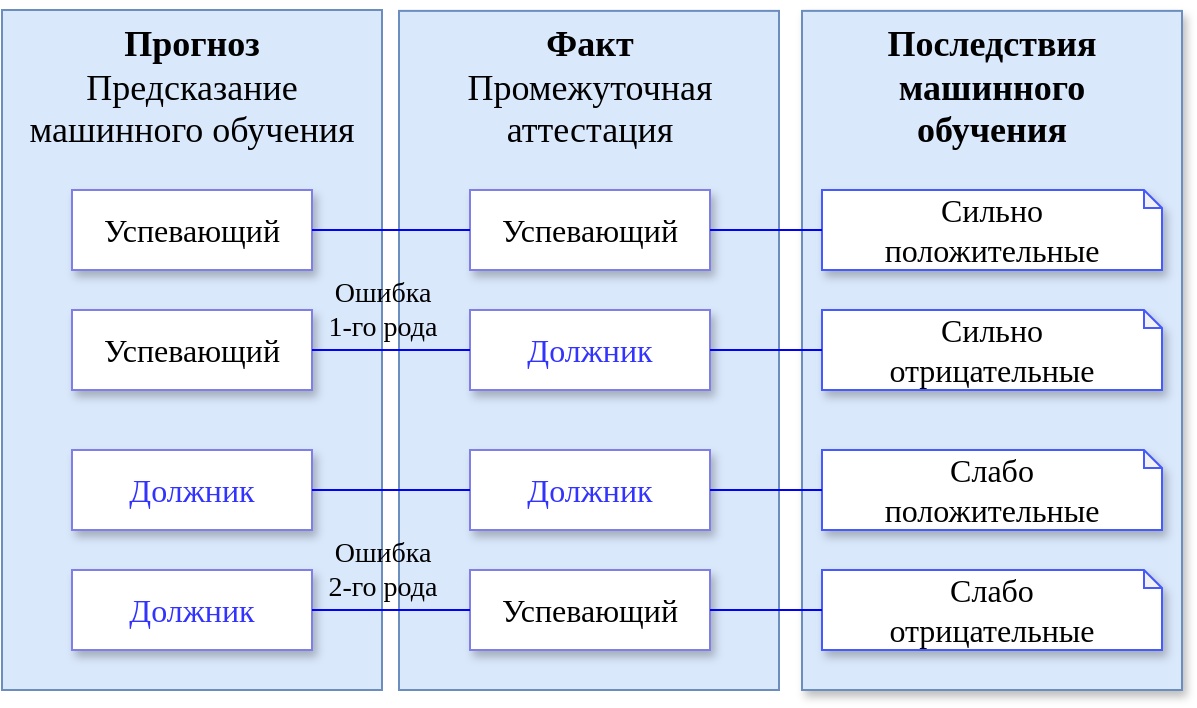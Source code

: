 <mxfile version="22.0.8" type="github">
  <diagram name="Page-1" id="e3a06f82-3646-2815-327d-82caf3d4e204">
    <mxGraphModel dx="1420" dy="744" grid="1" gridSize="10" guides="1" tooltips="1" connect="1" arrows="1" fold="1" page="1" pageScale="1" pageWidth="827" pageHeight="1169" background="none" math="0" shadow="0">
      <root>
        <mxCell id="0" style=";html=1;" />
        <mxCell id="1" style=";html=1;" parent="0" />
        <mxCell id="6a7d8f32e03d9370-59" value="&lt;font style=&quot;font-size: 18px;&quot; face=&quot;Calibri&quot;&gt;&lt;span style=&quot;&quot;&gt;&lt;b&gt;Факт&lt;/b&gt;&lt;br&gt;Промежуточная аттестация&lt;br&gt;&lt;/span&gt;&lt;/font&gt;" style="whiteSpace=wrap;html=1;fillColor=#dae8fc;fontSize=14;strokeColor=#6c8ebf;verticalAlign=top;" parent="1" vertex="1">
          <mxGeometry x="318.5" y="80.44" width="190" height="339.56" as="geometry" />
        </mxCell>
        <mxCell id="6a7d8f32e03d9370-57" value="&lt;font style=&quot;font-size: 18px;&quot; face=&quot;Calibri&quot;&gt;&lt;b&gt;Прогноз&lt;/b&gt;&lt;br&gt;Предсказание&lt;br&gt;машинного обучения&lt;br&gt;&lt;/font&gt;" style="whiteSpace=wrap;html=1;fillColor=#dae8fc;fontSize=14;strokeColor=#6c8ebf;verticalAlign=top;" parent="1" vertex="1">
          <mxGeometry x="120" y="80" width="190" height="340" as="geometry" />
        </mxCell>
        <mxCell id="Rmyz0eIJAW2nJohLAHlB-1" value="&lt;font style=&quot;font-size: 18px;&quot; face=&quot;Calibri&quot;&gt;&lt;span style=&quot;&quot;&gt;&lt;b&gt;Последствия машинного&lt;br&gt;обучения&lt;/b&gt;&lt;br&gt;&lt;/span&gt;&lt;/font&gt;" style="whiteSpace=wrap;html=1;fillColor=#dae8fc;fontSize=14;strokeColor=#6c8ebf;verticalAlign=top;shadow=1;" parent="1" vertex="1">
          <mxGeometry x="520" y="80.44" width="190" height="339.56" as="geometry" />
        </mxCell>
        <mxCell id="0L1pSdcY96lbb22dAQDU-1" value="&lt;font style=&quot;font-size: 16px;&quot; face=&quot;Calibri&quot;&gt;Должник&lt;/font&gt;" style="rounded=0;whiteSpace=wrap;html=1;strokeColor=#807ee7;shadow=1;fontColor=#3333FF;" vertex="1" parent="1">
          <mxGeometry x="155" y="300" width="120" height="40" as="geometry" />
        </mxCell>
        <mxCell id="0L1pSdcY96lbb22dAQDU-6" value="&lt;font style=&quot;font-size: 16px;&quot; face=&quot;Calibri&quot;&gt;Должник&lt;/font&gt;" style="rounded=0;whiteSpace=wrap;html=1;strokeColor=#807ee7;shadow=1;fontColor=#3333FF;" vertex="1" parent="1">
          <mxGeometry x="354" y="300" width="120" height="40" as="geometry" />
        </mxCell>
        <mxCell id="0L1pSdcY96lbb22dAQDU-7" value="&lt;font style=&quot;font-size: 16px;&quot; face=&quot;Calibri&quot;&gt;Должник&lt;/font&gt;" style="rounded=0;whiteSpace=wrap;html=1;strokeColor=#807ee7;glass=0;shadow=1;fontColor=#3333FF;" vertex="1" parent="1">
          <mxGeometry x="155" y="360" width="120" height="40" as="geometry" />
        </mxCell>
        <mxCell id="0L1pSdcY96lbb22dAQDU-8" value="&lt;font style=&quot;font-size: 16px;&quot; face=&quot;Calibri&quot;&gt;Успевающий&lt;/font&gt;" style="rounded=0;whiteSpace=wrap;html=1;strokeColor=#807ee7;shadow=1;" vertex="1" parent="1">
          <mxGeometry x="354" y="360" width="120" height="40" as="geometry" />
        </mxCell>
        <mxCell id="0L1pSdcY96lbb22dAQDU-10" value="&lt;font style=&quot;font-size: 16px;&quot; face=&quot;Calibri&quot;&gt;Успевающий&lt;/font&gt;" style="rounded=0;whiteSpace=wrap;html=1;strokeColor=#807ee7;shadow=1;" vertex="1" parent="1">
          <mxGeometry x="155" y="170" width="120" height="40" as="geometry" />
        </mxCell>
        <mxCell id="0L1pSdcY96lbb22dAQDU-11" value="&lt;font style=&quot;font-size: 16px;&quot; face=&quot;Calibri&quot;&gt;Успевающий&lt;/font&gt;" style="rounded=0;whiteSpace=wrap;html=1;strokeColor=#807ee7;shadow=1;" vertex="1" parent="1">
          <mxGeometry x="354" y="170" width="120" height="40" as="geometry" />
        </mxCell>
        <mxCell id="0L1pSdcY96lbb22dAQDU-12" value="&lt;font style=&quot;font-size: 16px;&quot; face=&quot;Calibri&quot;&gt;Успевающий&lt;/font&gt;" style="rounded=0;whiteSpace=wrap;html=1;strokeColor=#807ee7;shadow=1;" vertex="1" parent="1">
          <mxGeometry x="155" y="230" width="120" height="40" as="geometry" />
        </mxCell>
        <mxCell id="0L1pSdcY96lbb22dAQDU-13" value="&lt;font style=&quot;font-size: 16px;&quot; face=&quot;Calibri&quot;&gt;Должник&lt;/font&gt;" style="rounded=0;whiteSpace=wrap;html=1;strokeColor=#807ee7;shadow=1;fontColor=#3333FF;" vertex="1" parent="1">
          <mxGeometry x="354" y="230" width="120" height="40" as="geometry" />
        </mxCell>
        <mxCell id="0L1pSdcY96lbb22dAQDU-16" value="&lt;span style=&quot;color: rgb(0, 0, 0); font-family: Calibri; font-size: 16px;&quot;&gt;Слабо&lt;br&gt;положительные&lt;/span&gt;" style="shape=note;whiteSpace=wrap;html=1;backgroundOutline=1;darkOpacity=0.05;strokeColor=#475AFF;shadow=1;size=9;fontColor=#4D5EFF;" vertex="1" parent="1">
          <mxGeometry x="530" y="300" width="170" height="40" as="geometry" />
        </mxCell>
        <mxCell id="0L1pSdcY96lbb22dAQDU-17" value="&lt;font style=&quot;font-size: 16px;&quot; face=&quot;Calibri&quot;&gt;Сильно&lt;br&gt;положительные&lt;br&gt;&lt;/font&gt;" style="shape=note;whiteSpace=wrap;html=1;backgroundOutline=1;darkOpacity=0.05;strokeColor=#475AFF;shadow=1;size=9;" vertex="1" parent="1">
          <mxGeometry x="530" y="170" width="170" height="40" as="geometry" />
        </mxCell>
        <mxCell id="0L1pSdcY96lbb22dAQDU-18" value="&lt;font face=&quot;Calibri&quot;&gt;&lt;span style=&quot;font-size: 16px;&quot;&gt;Слабо&lt;br&gt;отрицательные&lt;br&gt;&lt;/span&gt;&lt;/font&gt;" style="shape=note;whiteSpace=wrap;html=1;backgroundOutline=1;darkOpacity=0.05;strokeColor=#475AFF;shadow=1;size=9;gradientColor=none;" vertex="1" parent="1">
          <mxGeometry x="530" y="360" width="170" height="40" as="geometry" />
        </mxCell>
        <mxCell id="0L1pSdcY96lbb22dAQDU-20" value="&lt;font style=&quot;font-size: 16px;&quot; face=&quot;Calibri&quot;&gt;Сильно&lt;br&gt;отрицательные&lt;br&gt;&lt;/font&gt;" style="shape=note;whiteSpace=wrap;html=1;backgroundOutline=1;darkOpacity=0.05;strokeColor=#475AFF;shadow=1;size=9;" vertex="1" parent="1">
          <mxGeometry x="530" y="230" width="170" height="40" as="geometry" />
        </mxCell>
        <mxCell id="0L1pSdcY96lbb22dAQDU-28" value="" style="endArrow=none;html=1;rounded=0;entryX=0;entryY=0.5;entryDx=0;entryDy=0;entryPerimeter=0;exitX=1;exitY=0.5;exitDx=0;exitDy=0;strokeColor=#0000FF;" edge="1" parent="1" source="0L1pSdcY96lbb22dAQDU-6" target="0L1pSdcY96lbb22dAQDU-16">
          <mxGeometry width="50" height="50" relative="1" as="geometry">
            <mxPoint x="450" y="540" as="sourcePoint" />
            <mxPoint x="500" y="490" as="targetPoint" />
          </mxGeometry>
        </mxCell>
        <mxCell id="0L1pSdcY96lbb22dAQDU-30" value="" style="endArrow=none;html=1;rounded=0;entryX=0;entryY=0.5;entryDx=0;entryDy=0;entryPerimeter=0;exitX=1;exitY=0.5;exitDx=0;exitDy=0;strokeColor=#0000FF;" edge="1" parent="1" source="0L1pSdcY96lbb22dAQDU-8" target="0L1pSdcY96lbb22dAQDU-18">
          <mxGeometry width="50" height="50" relative="1" as="geometry">
            <mxPoint x="484" y="330" as="sourcePoint" />
            <mxPoint x="540" y="330" as="targetPoint" />
          </mxGeometry>
        </mxCell>
        <mxCell id="0L1pSdcY96lbb22dAQDU-31" value="" style="endArrow=none;html=1;rounded=0;entryX=0;entryY=0.5;entryDx=0;entryDy=0;entryPerimeter=0;exitX=1;exitY=0.5;exitDx=0;exitDy=0;strokeColor=#0000FF;" edge="1" parent="1" source="0L1pSdcY96lbb22dAQDU-11" target="0L1pSdcY96lbb22dAQDU-17">
          <mxGeometry width="50" height="50" relative="1" as="geometry">
            <mxPoint x="494" y="90" as="sourcePoint" />
            <mxPoint x="550" y="90" as="targetPoint" />
          </mxGeometry>
        </mxCell>
        <mxCell id="0L1pSdcY96lbb22dAQDU-32" value="" style="endArrow=none;html=1;rounded=0;exitX=1;exitY=0.5;exitDx=0;exitDy=0;strokeColor=#0000FF;" edge="1" parent="1" source="0L1pSdcY96lbb22dAQDU-13" target="0L1pSdcY96lbb22dAQDU-20">
          <mxGeometry width="50" height="50" relative="1" as="geometry">
            <mxPoint x="504" y="100" as="sourcePoint" />
            <mxPoint x="560" y="100" as="targetPoint" />
          </mxGeometry>
        </mxCell>
        <mxCell id="0L1pSdcY96lbb22dAQDU-33" value="" style="endArrow=none;html=1;rounded=0;entryX=0;entryY=0.5;entryDx=0;entryDy=0;exitX=1;exitY=0.5;exitDx=0;exitDy=0;strokeColor=#0000FF;" edge="1" parent="1" source="0L1pSdcY96lbb22dAQDU-1" target="0L1pSdcY96lbb22dAQDU-6">
          <mxGeometry width="50" height="50" relative="1" as="geometry">
            <mxPoint x="280" y="319.5" as="sourcePoint" />
            <mxPoint x="336" y="319.5" as="targetPoint" />
          </mxGeometry>
        </mxCell>
        <mxCell id="0L1pSdcY96lbb22dAQDU-34" value="" style="endArrow=none;html=1;rounded=0;entryX=0;entryY=0.5;entryDx=0;entryDy=0;exitX=1;exitY=0.5;exitDx=0;exitDy=0;strokeColor=#0000FF;" edge="1" parent="1" source="0L1pSdcY96lbb22dAQDU-7" target="0L1pSdcY96lbb22dAQDU-8">
          <mxGeometry width="50" height="50" relative="1" as="geometry">
            <mxPoint x="285" y="330" as="sourcePoint" />
            <mxPoint x="364" y="330" as="targetPoint" />
          </mxGeometry>
        </mxCell>
        <mxCell id="0L1pSdcY96lbb22dAQDU-41" value="Ошибка&lt;br style=&quot;font-size: 14px;&quot;&gt;2-го рода" style="edgeLabel;html=1;align=center;verticalAlign=middle;resizable=0;points=[];labelBackgroundColor=none;fontFamily=Calibri;fontSize=14;" vertex="1" connectable="0" parent="0L1pSdcY96lbb22dAQDU-34">
          <mxGeometry x="0.013" y="-3" relative="1" as="geometry">
            <mxPoint x="-5" y="-23" as="offset" />
          </mxGeometry>
        </mxCell>
        <mxCell id="0L1pSdcY96lbb22dAQDU-35" value="" style="endArrow=none;html=1;rounded=0;entryX=0;entryY=0.5;entryDx=0;entryDy=0;exitX=1;exitY=0.5;exitDx=0;exitDy=0;strokeColor=#0000FF;" edge="1" parent="1" source="0L1pSdcY96lbb22dAQDU-10" target="0L1pSdcY96lbb22dAQDU-11">
          <mxGeometry width="50" height="50" relative="1" as="geometry">
            <mxPoint x="285" y="140" as="sourcePoint" />
            <mxPoint x="364" y="140" as="targetPoint" />
          </mxGeometry>
        </mxCell>
        <mxCell id="0L1pSdcY96lbb22dAQDU-36" value="" style="endArrow=none;html=1;rounded=0;entryX=0;entryY=0.5;entryDx=0;entryDy=0;exitX=1;exitY=0.5;exitDx=0;exitDy=0;strokeColor=#0000FF;" edge="1" parent="1" source="0L1pSdcY96lbb22dAQDU-12" target="0L1pSdcY96lbb22dAQDU-13">
          <mxGeometry width="50" height="50" relative="1" as="geometry">
            <mxPoint x="295" y="150" as="sourcePoint" />
            <mxPoint x="374" y="150" as="targetPoint" />
          </mxGeometry>
        </mxCell>
        <mxCell id="0L1pSdcY96lbb22dAQDU-39" value="Ошибка&lt;br style=&quot;font-size: 14px;&quot;&gt;1-го рода" style="edgeLabel;html=1;align=center;verticalAlign=middle;resizable=0;points=[];labelBackgroundColor=none;fontFamily=Calibri;fontSize=14;" vertex="1" connectable="0" parent="0L1pSdcY96lbb22dAQDU-36">
          <mxGeometry x="0.038" relative="1" as="geometry">
            <mxPoint x="-6" y="-20" as="offset" />
          </mxGeometry>
        </mxCell>
      </root>
    </mxGraphModel>
  </diagram>
</mxfile>
